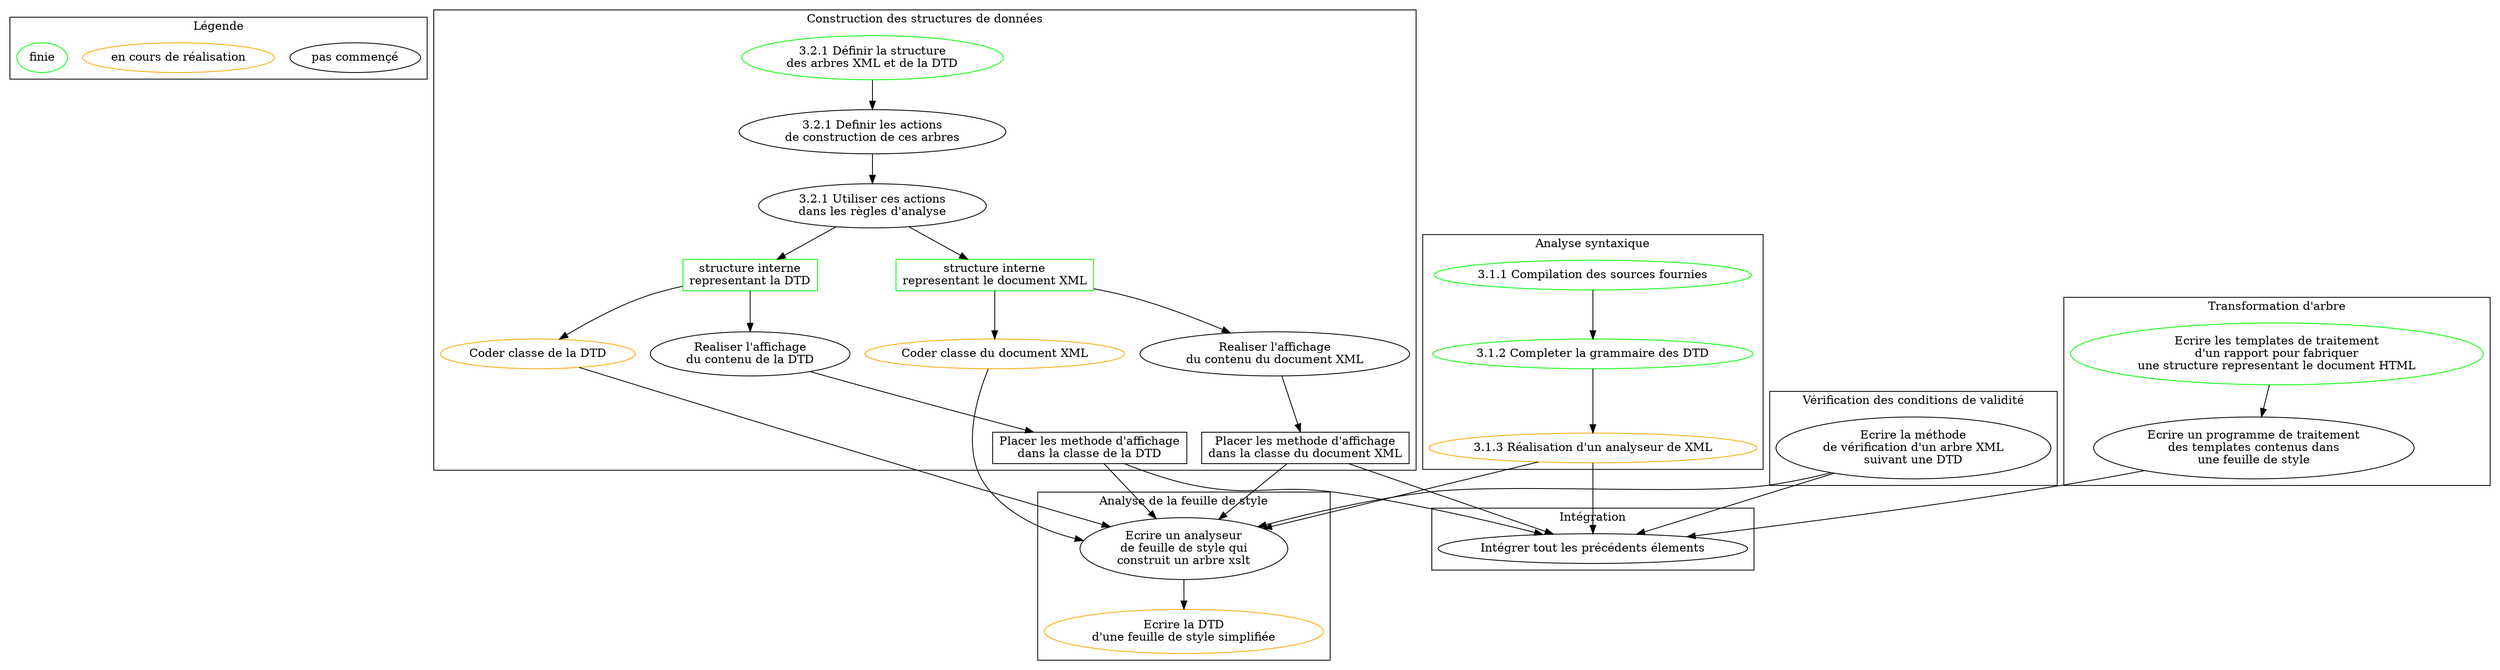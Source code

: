 digraph G {

####################################

## HOW TO DO

## Placer les bonnes légendes lorsqu'une tâche change de status.

####################################

subgraph cluster99
{label="Légende"

    pascommence [label="pas commençé"]
    encours [label="en cours de réalisation" color=orange]
    fini [label="finie" color=green]
}

subgraph cluster01
{ label="Analyse syntaxique"

    step11 [label="3.1.1 Compilation des sources fournies" color=green]

    step12 [label="3.1.2 Completer la grammaire des DTD" color=green]

    step13 [label="3.1.3 Réalisation d'un analyseur de XML" color=orange]
    
    step11 -> step12 -> step13
    
}
    
subgraph cluster02
{ label="Construction des structures de données"

    step21 [label="3.2.1 Définir la structure\ndes arbres XML et de la DTD" color=green]

    step22 [label="3.2.1 Definir les actions\nde construction de ces arbres"]

    step23 [label="3.2.1 Utiliser ces actions\ndans les règles d'analyse"]
    
    result21 [ shape=box label="structure interne\nrepresentant le document XML" color=green]
    
    result22 [ shape=box label="structure interne\nrepresentant la DTD" color=green]
    
    step24 [label="Coder classe du document XML" color=orange]
    
    step25 [label="Coder classe de la DTD" color=orange]
    
    step21 -> step22 -> step23 -> result21 -> step24
    step23 -> result22 -> step25

    step26 [label="Realiser l'affichage\ndu contenu du document XML"]

    step27 [label="Realiser l'affichage\ndu contenu de la DTD"]
    
    result23 [shape=box label="Placer les methode d'affichage\ndans la classe du document XML"]
    
    result24 [shape=box label="Placer les methode d'affichage\ndans la classe de la DTD"]
    
    result21 -> step26 -> result23
    result22 -> step27 -> result24

}

subgraph cluster03
{ label="Vérification des conditions de validité"

    step31 [label="Ecrire la méthode\nde vérification d'un arbre XML\nsuivant une DTD"]

}

subgraph cluster04
{ label="Analyse de la feuille de style"
    
    step41 [label="Ecrire un analyseur\nde feuille de style qui\nconstruit un arbre xslt"]
    
    step42 [label="Ecrire la DTD\nd'une feuille de style simplifiée" color=orange]


    step31 -> step41 -> step42
    result23 -> step41
    result24 -> step41
    step24 -> step41
    step25 -> step41
    step13 -> step41
}

subgraph cluster05
{ label="Transformation d'arbre"

    step51 [label="Ecrire les templates de traitement\nd'un rapport pour fabriquer\nune structure representant le document HTML" color=green]

    step52 [label="Ecrire un programme de traitement\ndes templates contenus dans\nune feuille de style"]
    
    step51 -> step52

}

subgraph cluster06
{ label="Intégration"
    
    step61 [label="Intégrer tout les précédents élements"]
    
    step13 -> step61
    result23 -> step61
    result24 -> step61
    step31 -> step61
    step52 -> step61
    
}



}
